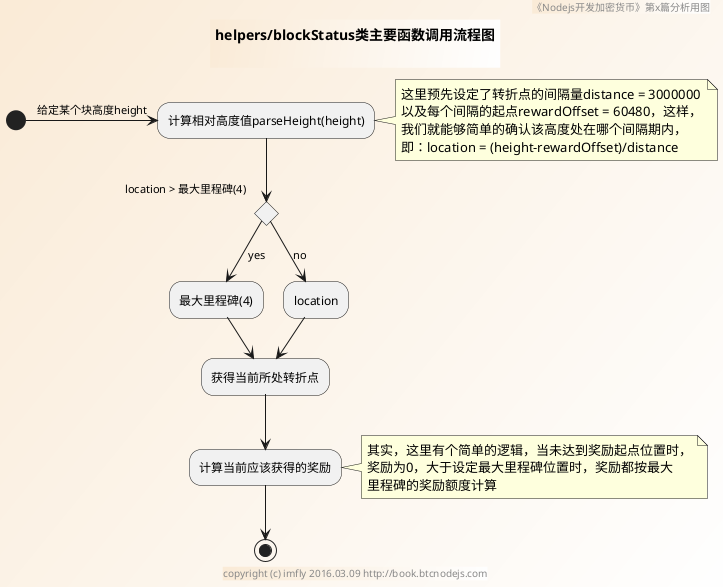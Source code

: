 @startuml ../../../styles/images/helpers/blockStatus/activity.png
skinparam BorderColor #blue\9932CC
skinparam backgroundcolor AntiqueWhite/white

title
helpers/blockStatus类主要函数调用流程图

end title

footer copyright (c) imfly 2016.03.09 http://book.btcnodejs.com
header 《Nodejs开发加密货币》第x篇分析用图

(*) -right-> [给定某个块高度height] "计算相对高度值parseHeight(height)"

note right
这里预先设定了转折点的间隔量distance = 3000000
以及每个间隔的起点rewardOffset = 60480，这样，
我们就能够简单的确认该高度处在哪个间隔期内，
即：location = (height-rewardOffset)/distance
end note

if location > 最大里程碑(4) then
--> [yes] "最大里程碑(4)"
--> "获得当前所处转折点" as milestone
else
--> [no] location
--> milestone
endif

--> 计算当前应该获得的奖励

note right
其实，这里有个简单的逻辑，当未达到奖励起点位置时，
奖励为0，大于设定最大里程碑位置时，奖励都按最大
里程碑的奖励额度计算
end note

--> (*)
@enduml

